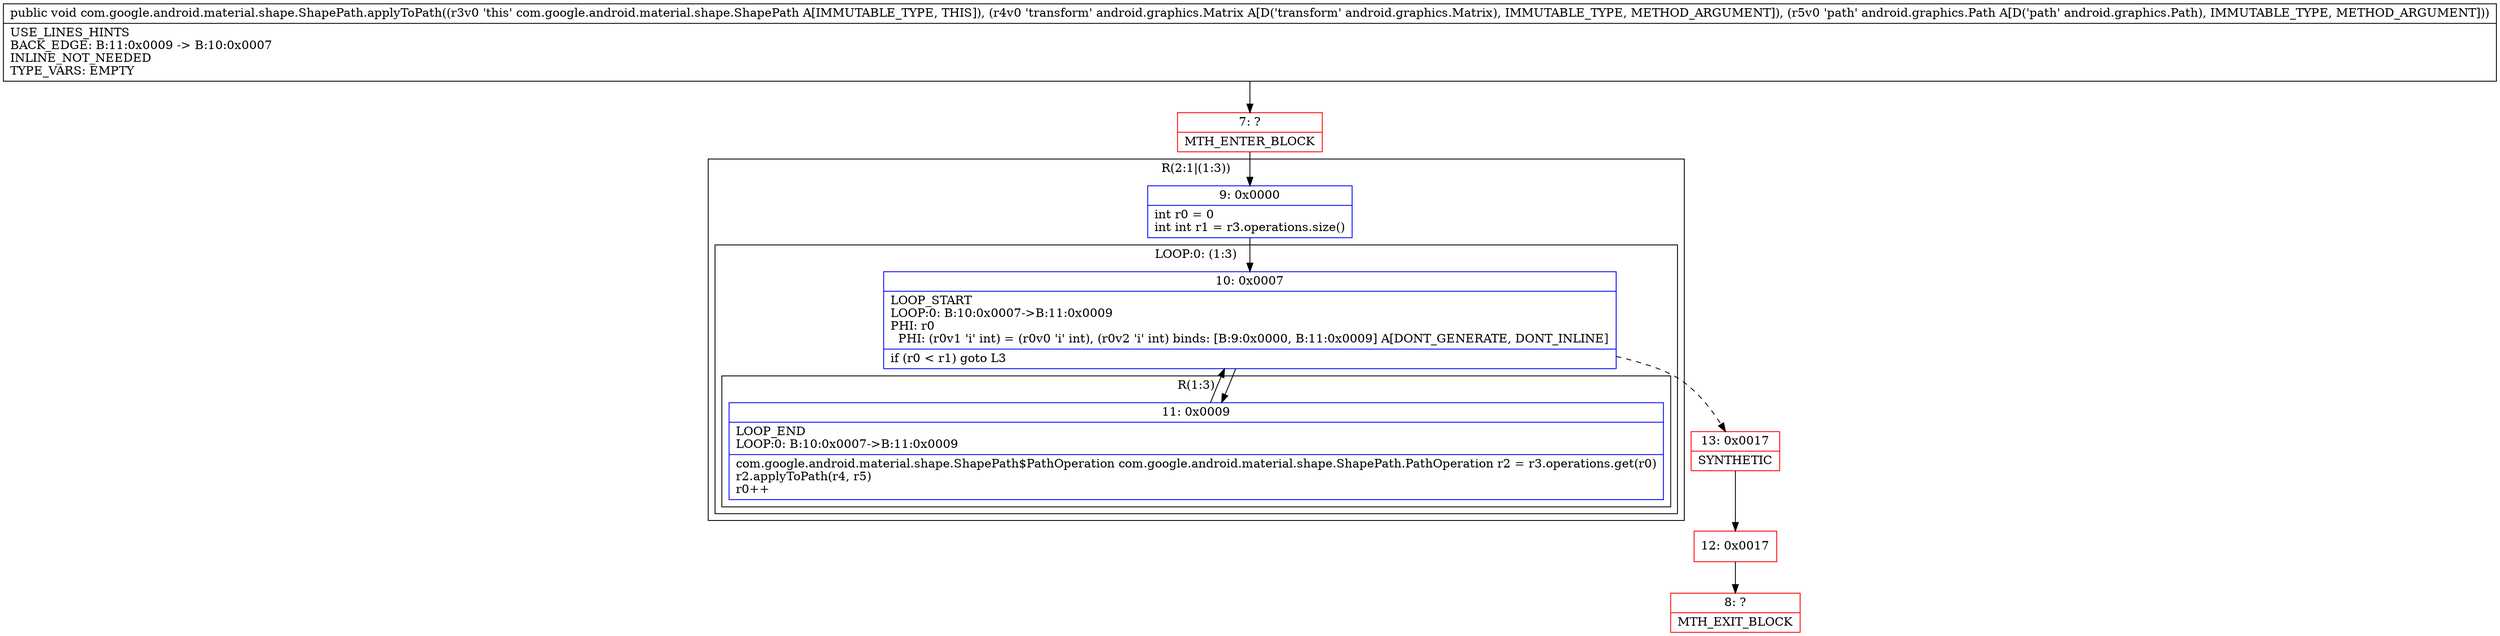 digraph "CFG forcom.google.android.material.shape.ShapePath.applyToPath(Landroid\/graphics\/Matrix;Landroid\/graphics\/Path;)V" {
subgraph cluster_Region_554127073 {
label = "R(2:1|(1:3))";
node [shape=record,color=blue];
Node_9 [shape=record,label="{9\:\ 0x0000|int r0 = 0\lint int r1 = r3.operations.size()\l}"];
subgraph cluster_LoopRegion_1598283411 {
label = "LOOP:0: (1:3)";
node [shape=record,color=blue];
Node_10 [shape=record,label="{10\:\ 0x0007|LOOP_START\lLOOP:0: B:10:0x0007\-\>B:11:0x0009\lPHI: r0 \l  PHI: (r0v1 'i' int) = (r0v0 'i' int), (r0v2 'i' int) binds: [B:9:0x0000, B:11:0x0009] A[DONT_GENERATE, DONT_INLINE]\l|if (r0 \< r1) goto L3\l}"];
subgraph cluster_Region_1715302737 {
label = "R(1:3)";
node [shape=record,color=blue];
Node_11 [shape=record,label="{11\:\ 0x0009|LOOP_END\lLOOP:0: B:10:0x0007\-\>B:11:0x0009\l|com.google.android.material.shape.ShapePath$PathOperation com.google.android.material.shape.ShapePath.PathOperation r2 = r3.operations.get(r0)\lr2.applyToPath(r4, r5)\lr0++\l}"];
}
}
}
Node_7 [shape=record,color=red,label="{7\:\ ?|MTH_ENTER_BLOCK\l}"];
Node_13 [shape=record,color=red,label="{13\:\ 0x0017|SYNTHETIC\l}"];
Node_12 [shape=record,color=red,label="{12\:\ 0x0017}"];
Node_8 [shape=record,color=red,label="{8\:\ ?|MTH_EXIT_BLOCK\l}"];
MethodNode[shape=record,label="{public void com.google.android.material.shape.ShapePath.applyToPath((r3v0 'this' com.google.android.material.shape.ShapePath A[IMMUTABLE_TYPE, THIS]), (r4v0 'transform' android.graphics.Matrix A[D('transform' android.graphics.Matrix), IMMUTABLE_TYPE, METHOD_ARGUMENT]), (r5v0 'path' android.graphics.Path A[D('path' android.graphics.Path), IMMUTABLE_TYPE, METHOD_ARGUMENT]))  | USE_LINES_HINTS\lBACK_EDGE: B:11:0x0009 \-\> B:10:0x0007\lINLINE_NOT_NEEDED\lTYPE_VARS: EMPTY\l}"];
MethodNode -> Node_7;Node_9 -> Node_10;
Node_10 -> Node_11;
Node_10 -> Node_13[style=dashed];
Node_11 -> Node_10;
Node_7 -> Node_9;
Node_13 -> Node_12;
Node_12 -> Node_8;
}

